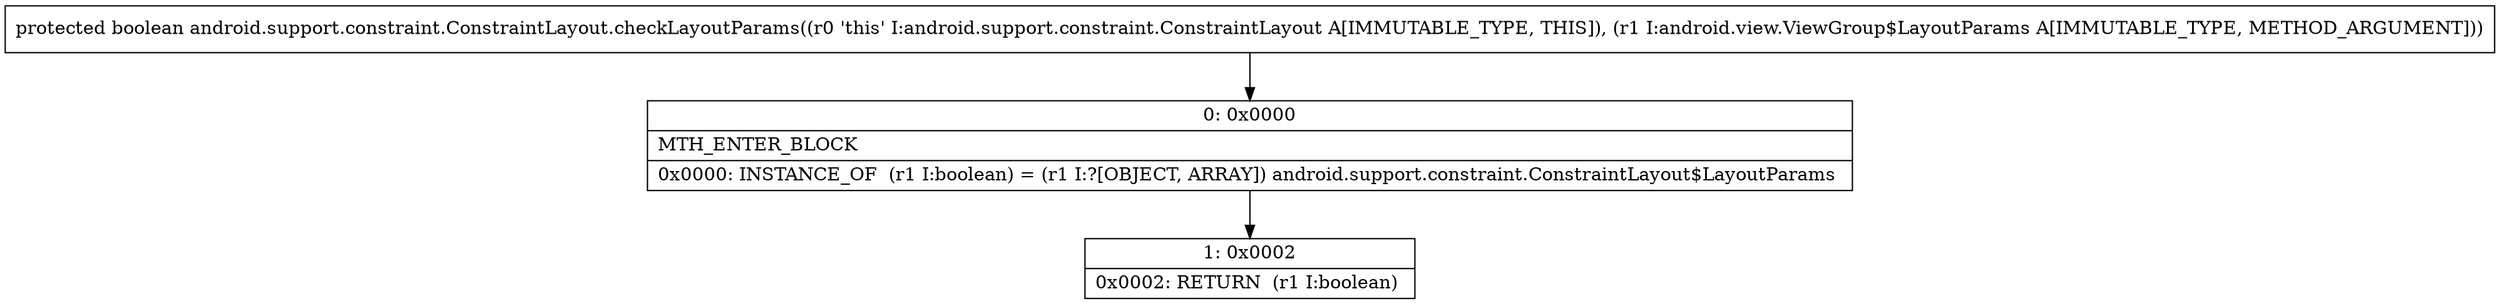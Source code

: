 digraph "CFG forandroid.support.constraint.ConstraintLayout.checkLayoutParams(Landroid\/view\/ViewGroup$LayoutParams;)Z" {
Node_0 [shape=record,label="{0\:\ 0x0000|MTH_ENTER_BLOCK\l|0x0000: INSTANCE_OF  (r1 I:boolean) = (r1 I:?[OBJECT, ARRAY]) android.support.constraint.ConstraintLayout$LayoutParams \l}"];
Node_1 [shape=record,label="{1\:\ 0x0002|0x0002: RETURN  (r1 I:boolean) \l}"];
MethodNode[shape=record,label="{protected boolean android.support.constraint.ConstraintLayout.checkLayoutParams((r0 'this' I:android.support.constraint.ConstraintLayout A[IMMUTABLE_TYPE, THIS]), (r1 I:android.view.ViewGroup$LayoutParams A[IMMUTABLE_TYPE, METHOD_ARGUMENT])) }"];
MethodNode -> Node_0;
Node_0 -> Node_1;
}


